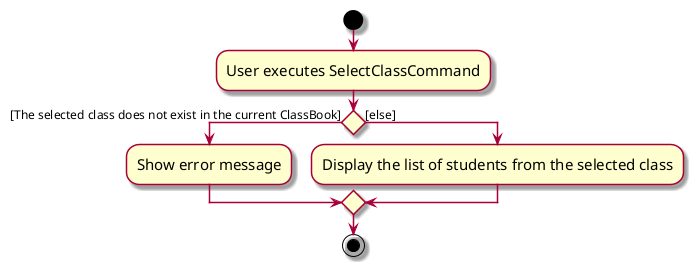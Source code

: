 @startuml
skin rose
skinparam ActivityFontSize 15
skinparam ArrowFontSize 12
start
:User executes SelectClassCommand;

'Since the beta syntax does not support placing the condition outside the
'diamond we place it as the true branch instead.

if () then ([The selected class does not exist in the current ClassBook])
    :Show error message;
else ([else])
    :Display the list of students from the selected class;
endif
stop
@enduml
